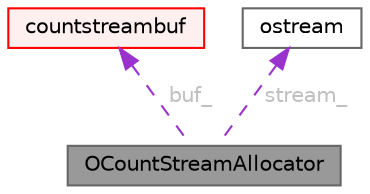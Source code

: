 digraph "OCountStreamAllocator"
{
 // LATEX_PDF_SIZE
  bgcolor="transparent";
  edge [fontname=Helvetica,fontsize=10,labelfontname=Helvetica,labelfontsize=10];
  node [fontname=Helvetica,fontsize=10,shape=box,height=0.2,width=0.4];
  Node1 [id="Node000001",label="OCountStreamAllocator",height=0.2,width=0.4,color="gray40", fillcolor="grey60", style="filled", fontcolor="black",tooltip=" "];
  Node2 -> Node1 [id="edge1_Node000001_Node000002",dir="back",color="darkorchid3",style="dashed",tooltip=" ",label=" buf_",fontcolor="grey" ];
  Node2 [id="Node000002",label="countstreambuf",height=0.2,width=0.4,color="red", fillcolor="#FFF0F0", style="filled",URL="$classFoam_1_1countstreambuf.html",tooltip=" "];
  Node4 -> Node1 [id="edge2_Node000001_Node000004",dir="back",color="darkorchid3",style="dashed",tooltip=" ",label=" stream_",fontcolor="grey" ];
  Node4 [id="Node000004",label="ostream",height=0.2,width=0.4,color="gray40", fillcolor="white", style="filled",tooltip=" "];
}
